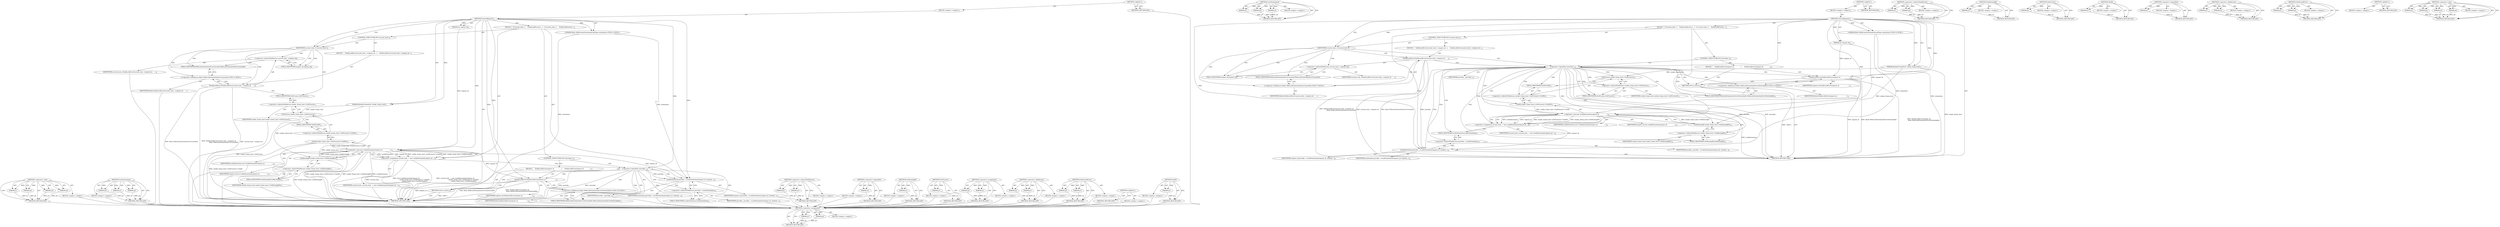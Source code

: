 digraph "&lt;operator&gt;.new" {
vulnerable_100 [label=<(METHOD,&lt;operator&gt;.new)>];
vulnerable_101 [label=<(PARAM,p1)>];
vulnerable_102 [label=<(PARAM,p2)>];
vulnerable_103 [label=<(PARAM,p3)>];
vulnerable_104 [label=<(PARAM,p4)>];
vulnerable_105 [label=<(BLOCK,&lt;empty&gt;,&lt;empty&gt;)>];
vulnerable_106 [label=<(METHOD_RETURN,ANY)>];
vulnerable_123 [label=<(METHOD,LockOrientation)>];
vulnerable_124 [label=<(PARAM,p1)>];
vulnerable_125 [label=<(PARAM,p2)>];
vulnerable_126 [label=<(PARAM,p3)>];
vulnerable_127 [label=<(BLOCK,&lt;empty&gt;,&lt;empty&gt;)>];
vulnerable_128 [label=<(METHOD_RETURN,ANY)>];
vulnerable_6 [label=<(METHOD,&lt;global&gt;)<SUB>1</SUB>>];
vulnerable_7 [label=<(BLOCK,&lt;empty&gt;,&lt;empty&gt;)<SUB>1</SUB>>];
vulnerable_8 [label=<(METHOD,OnLockRequest)<SUB>1</SUB>>];
vulnerable_9 [label=<(PARAM,RenderFrameHost* render_frame_host)<SUB>2</SUB>>];
vulnerable_10 [label="<(PARAM,blink::WebScreenOrientationLockType orientation)<SUB>3</SUB>>"];
vulnerable_11 [label=<(PARAM,int request_id)<SUB>4</SUB>>];
vulnerable_12 [label=<(BLOCK,{
  if (current_lock_) {
    NotifyLockError(cu...,{
  if (current_lock_) {
    NotifyLockError(cu...)<SUB>4</SUB>>];
vulnerable_13 [label=<(CONTROL_STRUCTURE,IF,if (current_lock_))<SUB>5</SUB>>];
vulnerable_14 [label=<(IDENTIFIER,current_lock_,if (current_lock_))<SUB>5</SUB>>];
vulnerable_15 [label=<(BLOCK,{
    NotifyLockError(current_lock_-&gt;request_id...,{
    NotifyLockError(current_lock_-&gt;request_id...)<SUB>5</SUB>>];
vulnerable_16 [label=<(NotifyLockError,NotifyLockError(current_lock_-&gt;request_id,
    ...)<SUB>6</SUB>>];
vulnerable_17 [label=<(&lt;operator&gt;.indirectFieldAccess,current_lock_-&gt;request_id)<SUB>6</SUB>>];
vulnerable_18 [label=<(IDENTIFIER,current_lock_,NotifyLockError(current_lock_-&gt;request_id,
    ...)<SUB>6</SUB>>];
vulnerable_19 [label=<(FIELD_IDENTIFIER,request_id,request_id)<SUB>6</SUB>>];
vulnerable_20 [label="<(&lt;operator&gt;.fieldAccess,blink::WebLockOrientationErrorCanceled)<SUB>7</SUB>>"];
vulnerable_21 [label=<(IDENTIFIER,blink,NotifyLockError(current_lock_-&gt;request_id,
    ...)<SUB>7</SUB>>];
vulnerable_22 [label=<(FIELD_IDENTIFIER,WebLockOrientationErrorCanceled,WebLockOrientationErrorCanceled)<SUB>7</SUB>>];
vulnerable_23 [label=<(&lt;operator&gt;.assignment,current_lock_ = new LockInformation(request_id,...)<SUB>10</SUB>>];
vulnerable_24 [label=<(IDENTIFIER,current_lock_,current_lock_ = new LockInformation(request_id,...)<SUB>10</SUB>>];
vulnerable_25 [label=<(&lt;operator&gt;.new,new LockInformation(request_id,
               ...)<SUB>10</SUB>>];
vulnerable_26 [label=<(IDENTIFIER,LockInformation,new LockInformation(request_id,
               ...)<SUB>10</SUB>>];
vulnerable_27 [label=<(IDENTIFIER,request_id,new LockInformation(request_id,
               ...)<SUB>10</SUB>>];
vulnerable_28 [label=<(GetID,render_frame_host-&gt;GetProcess()-&gt;GetID())<SUB>11</SUB>>];
vulnerable_29 [label=<(&lt;operator&gt;.indirectFieldAccess,render_frame_host-&gt;GetProcess()-&gt;GetID)<SUB>11</SUB>>];
vulnerable_30 [label=<(GetProcess,render_frame_host-&gt;GetProcess())<SUB>11</SUB>>];
vulnerable_31 [label=<(&lt;operator&gt;.indirectFieldAccess,render_frame_host-&gt;GetProcess)<SUB>11</SUB>>];
vulnerable_32 [label=<(IDENTIFIER,render_frame_host,render_frame_host-&gt;GetProcess())<SUB>11</SUB>>];
vulnerable_33 [label=<(FIELD_IDENTIFIER,GetProcess,GetProcess)<SUB>11</SUB>>];
vulnerable_34 [label=<(FIELD_IDENTIFIER,GetID,GetID)<SUB>11</SUB>>];
vulnerable_35 [label=<(GetRoutingID,render_frame_host-&gt;GetRoutingID())<SUB>12</SUB>>];
vulnerable_36 [label=<(&lt;operator&gt;.indirectFieldAccess,render_frame_host-&gt;GetRoutingID)<SUB>12</SUB>>];
vulnerable_37 [label=<(IDENTIFIER,render_frame_host,render_frame_host-&gt;GetRoutingID())<SUB>12</SUB>>];
vulnerable_38 [label=<(FIELD_IDENTIFIER,GetRoutingID,GetRoutingID)<SUB>12</SUB>>];
vulnerable_39 [label=<(CONTROL_STRUCTURE,IF,if (!provider_))<SUB>13</SUB>>];
vulnerable_40 [label=<(&lt;operator&gt;.logicalNot,!provider_)<SUB>13</SUB>>];
vulnerable_41 [label=<(IDENTIFIER,provider_,!provider_)<SUB>13</SUB>>];
vulnerable_42 [label=<(BLOCK,{
     NotifyLockError(request_id,
            ...,{
     NotifyLockError(request_id,
            ...)<SUB>13</SUB>>];
vulnerable_43 [label=<(NotifyLockError,NotifyLockError(request_id,
                   ...)<SUB>14</SUB>>];
vulnerable_44 [label=<(IDENTIFIER,request_id,NotifyLockError(request_id,
                   ...)<SUB>14</SUB>>];
vulnerable_45 [label="<(&lt;operator&gt;.fieldAccess,blink::WebLockOrientationErrorNotAvailable)<SUB>15</SUB>>"];
vulnerable_46 [label=<(IDENTIFIER,blink,NotifyLockError(request_id,
                   ...)<SUB>15</SUB>>];
vulnerable_47 [label=<(FIELD_IDENTIFIER,WebLockOrientationErrorNotAvailable,WebLockOrientationErrorNotAvailable)<SUB>15</SUB>>];
vulnerable_48 [label=<(RETURN,return;,return;)<SUB>16</SUB>>];
vulnerable_49 [label=<(LockOrientation,provider_-&gt;LockOrientation(request_id, orientat...)<SUB>19</SUB>>];
vulnerable_50 [label=<(&lt;operator&gt;.indirectFieldAccess,provider_-&gt;LockOrientation)<SUB>19</SUB>>];
vulnerable_51 [label=<(IDENTIFIER,provider_,provider_-&gt;LockOrientation(request_id, orientat...)<SUB>19</SUB>>];
vulnerable_52 [label=<(FIELD_IDENTIFIER,LockOrientation,LockOrientation)<SUB>19</SUB>>];
vulnerable_53 [label=<(IDENTIFIER,request_id,provider_-&gt;LockOrientation(request_id, orientat...)<SUB>19</SUB>>];
vulnerable_54 [label=<(IDENTIFIER,orientation,provider_-&gt;LockOrientation(request_id, orientat...)<SUB>19</SUB>>];
vulnerable_55 [label=<(METHOD_RETURN,void)<SUB>1</SUB>>];
vulnerable_57 [label=<(METHOD_RETURN,ANY)<SUB>1</SUB>>];
vulnerable_85 [label=<(METHOD,&lt;operator&gt;.indirectFieldAccess)>];
vulnerable_86 [label=<(PARAM,p1)>];
vulnerable_87 [label=<(PARAM,p2)>];
vulnerable_88 [label=<(BLOCK,&lt;empty&gt;,&lt;empty&gt;)>];
vulnerable_89 [label=<(METHOD_RETURN,ANY)>];
vulnerable_119 [label=<(METHOD,&lt;operator&gt;.logicalNot)>];
vulnerable_120 [label=<(PARAM,p1)>];
vulnerable_121 [label=<(BLOCK,&lt;empty&gt;,&lt;empty&gt;)>];
vulnerable_122 [label=<(METHOD_RETURN,ANY)>];
vulnerable_115 [label=<(METHOD,GetRoutingID)>];
vulnerable_116 [label=<(PARAM,p1)>];
vulnerable_117 [label=<(BLOCK,&lt;empty&gt;,&lt;empty&gt;)>];
vulnerable_118 [label=<(METHOD_RETURN,ANY)>];
vulnerable_111 [label=<(METHOD,GetProcess)>];
vulnerable_112 [label=<(PARAM,p1)>];
vulnerable_113 [label=<(BLOCK,&lt;empty&gt;,&lt;empty&gt;)>];
vulnerable_114 [label=<(METHOD_RETURN,ANY)>];
vulnerable_95 [label=<(METHOD,&lt;operator&gt;.assignment)>];
vulnerable_96 [label=<(PARAM,p1)>];
vulnerable_97 [label=<(PARAM,p2)>];
vulnerable_98 [label=<(BLOCK,&lt;empty&gt;,&lt;empty&gt;)>];
vulnerable_99 [label=<(METHOD_RETURN,ANY)>];
vulnerable_90 [label=<(METHOD,&lt;operator&gt;.fieldAccess)>];
vulnerable_91 [label=<(PARAM,p1)>];
vulnerable_92 [label=<(PARAM,p2)>];
vulnerable_93 [label=<(BLOCK,&lt;empty&gt;,&lt;empty&gt;)>];
vulnerable_94 [label=<(METHOD_RETURN,ANY)>];
vulnerable_80 [label=<(METHOD,NotifyLockError)>];
vulnerable_81 [label=<(PARAM,p1)>];
vulnerable_82 [label=<(PARAM,p2)>];
vulnerable_83 [label=<(BLOCK,&lt;empty&gt;,&lt;empty&gt;)>];
vulnerable_84 [label=<(METHOD_RETURN,ANY)>];
vulnerable_74 [label=<(METHOD,&lt;global&gt;)<SUB>1</SUB>>];
vulnerable_75 [label=<(BLOCK,&lt;empty&gt;,&lt;empty&gt;)>];
vulnerable_76 [label=<(METHOD_RETURN,ANY)>];
vulnerable_107 [label=<(METHOD,GetID)>];
vulnerable_108 [label=<(PARAM,p1)>];
vulnerable_109 [label=<(BLOCK,&lt;empty&gt;,&lt;empty&gt;)>];
vulnerable_110 [label=<(METHOD_RETURN,ANY)>];
fixed_99 [label=<(METHOD,&lt;operator&gt;.assignment)>];
fixed_100 [label=<(PARAM,p1)>];
fixed_101 [label=<(PARAM,p2)>];
fixed_102 [label=<(BLOCK,&lt;empty&gt;,&lt;empty&gt;)>];
fixed_103 [label=<(METHOD_RETURN,ANY)>];
fixed_123 [label=<(METHOD,LockOrientation)>];
fixed_124 [label=<(PARAM,p1)>];
fixed_125 [label=<(PARAM,p2)>];
fixed_126 [label=<(PARAM,p3)>];
fixed_127 [label=<(BLOCK,&lt;empty&gt;,&lt;empty&gt;)>];
fixed_128 [label=<(METHOD_RETURN,ANY)>];
fixed_6 [label=<(METHOD,&lt;global&gt;)<SUB>1</SUB>>];
fixed_7 [label=<(BLOCK,&lt;empty&gt;,&lt;empty&gt;)<SUB>1</SUB>>];
fixed_8 [label=<(METHOD,OnLockRequest)<SUB>1</SUB>>];
fixed_9 [label=<(PARAM,RenderFrameHost* render_frame_host)<SUB>2</SUB>>];
fixed_10 [label="<(PARAM,blink::WebScreenOrientationLockType orientation)<SUB>3</SUB>>"];
fixed_11 [label=<(PARAM,int request_id)<SUB>4</SUB>>];
fixed_12 [label=<(BLOCK,{
  if (current_lock_) {
    NotifyLockError(cu...,{
  if (current_lock_) {
    NotifyLockError(cu...)<SUB>4</SUB>>];
fixed_13 [label=<(CONTROL_STRUCTURE,IF,if (current_lock_))<SUB>5</SUB>>];
fixed_14 [label=<(IDENTIFIER,current_lock_,if (current_lock_))<SUB>5</SUB>>];
fixed_15 [label=<(BLOCK,{
    NotifyLockError(current_lock_-&gt;request_id...,{
    NotifyLockError(current_lock_-&gt;request_id...)<SUB>5</SUB>>];
fixed_16 [label=<(NotifyLockError,NotifyLockError(current_lock_-&gt;request_id,
    ...)<SUB>6</SUB>>];
fixed_17 [label=<(&lt;operator&gt;.indirectFieldAccess,current_lock_-&gt;request_id)<SUB>6</SUB>>];
fixed_18 [label=<(IDENTIFIER,current_lock_,NotifyLockError(current_lock_-&gt;request_id,
    ...)<SUB>6</SUB>>];
fixed_19 [label=<(FIELD_IDENTIFIER,request_id,request_id)<SUB>6</SUB>>];
fixed_20 [label="<(&lt;operator&gt;.fieldAccess,blink::WebLockOrientationErrorCanceled)<SUB>7</SUB>>"];
fixed_21 [label=<(IDENTIFIER,blink,NotifyLockError(current_lock_-&gt;request_id,
    ...)<SUB>7</SUB>>];
fixed_22 [label=<(FIELD_IDENTIFIER,WebLockOrientationErrorCanceled,WebLockOrientationErrorCanceled)<SUB>7</SUB>>];
fixed_23 [label=<(CONTROL_STRUCTURE,IF,if (!provider_))<SUB>10</SUB>>];
fixed_24 [label=<(&lt;operator&gt;.logicalNot,!provider_)<SUB>10</SUB>>];
fixed_25 [label=<(IDENTIFIER,provider_,!provider_)<SUB>10</SUB>>];
fixed_26 [label=<(BLOCK,{
     NotifyLockError(request_id,
            ...,{
     NotifyLockError(request_id,
            ...)<SUB>10</SUB>>];
fixed_27 [label=<(NotifyLockError,NotifyLockError(request_id,
                   ...)<SUB>11</SUB>>];
fixed_28 [label=<(IDENTIFIER,request_id,NotifyLockError(request_id,
                   ...)<SUB>11</SUB>>];
fixed_29 [label="<(&lt;operator&gt;.fieldAccess,blink::WebLockOrientationErrorNotAvailable)<SUB>12</SUB>>"];
fixed_30 [label=<(IDENTIFIER,blink,NotifyLockError(request_id,
                   ...)<SUB>12</SUB>>];
fixed_31 [label=<(FIELD_IDENTIFIER,WebLockOrientationErrorNotAvailable,WebLockOrientationErrorNotAvailable)<SUB>12</SUB>>];
fixed_32 [label=<(RETURN,return;,return;)<SUB>13</SUB>>];
fixed_33 [label=<(&lt;operator&gt;.assignment,current_lock_ = new LockInformation(request_id,...)<SUB>16</SUB>>];
fixed_34 [label=<(IDENTIFIER,current_lock_,current_lock_ = new LockInformation(request_id,...)<SUB>16</SUB>>];
fixed_35 [label=<(&lt;operator&gt;.new,new LockInformation(request_id,
               ...)<SUB>16</SUB>>];
fixed_36 [label=<(IDENTIFIER,LockInformation,new LockInformation(request_id,
               ...)<SUB>16</SUB>>];
fixed_37 [label=<(IDENTIFIER,request_id,new LockInformation(request_id,
               ...)<SUB>16</SUB>>];
fixed_38 [label=<(GetID,render_frame_host-&gt;GetProcess()-&gt;GetID())<SUB>17</SUB>>];
fixed_39 [label=<(&lt;operator&gt;.indirectFieldAccess,render_frame_host-&gt;GetProcess()-&gt;GetID)<SUB>17</SUB>>];
fixed_40 [label=<(GetProcess,render_frame_host-&gt;GetProcess())<SUB>17</SUB>>];
fixed_41 [label=<(&lt;operator&gt;.indirectFieldAccess,render_frame_host-&gt;GetProcess)<SUB>17</SUB>>];
fixed_42 [label=<(IDENTIFIER,render_frame_host,render_frame_host-&gt;GetProcess())<SUB>17</SUB>>];
fixed_43 [label=<(FIELD_IDENTIFIER,GetProcess,GetProcess)<SUB>17</SUB>>];
fixed_44 [label=<(FIELD_IDENTIFIER,GetID,GetID)<SUB>17</SUB>>];
fixed_45 [label=<(GetRoutingID,render_frame_host-&gt;GetRoutingID())<SUB>18</SUB>>];
fixed_46 [label=<(&lt;operator&gt;.indirectFieldAccess,render_frame_host-&gt;GetRoutingID)<SUB>18</SUB>>];
fixed_47 [label=<(IDENTIFIER,render_frame_host,render_frame_host-&gt;GetRoutingID())<SUB>18</SUB>>];
fixed_48 [label=<(FIELD_IDENTIFIER,GetRoutingID,GetRoutingID)<SUB>18</SUB>>];
fixed_49 [label=<(LockOrientation,provider_-&gt;LockOrientation(request_id, orientat...)<SUB>20</SUB>>];
fixed_50 [label=<(&lt;operator&gt;.indirectFieldAccess,provider_-&gt;LockOrientation)<SUB>20</SUB>>];
fixed_51 [label=<(IDENTIFIER,provider_,provider_-&gt;LockOrientation(request_id, orientat...)<SUB>20</SUB>>];
fixed_52 [label=<(FIELD_IDENTIFIER,LockOrientation,LockOrientation)<SUB>20</SUB>>];
fixed_53 [label=<(IDENTIFIER,request_id,provider_-&gt;LockOrientation(request_id, orientat...)<SUB>20</SUB>>];
fixed_54 [label=<(IDENTIFIER,orientation,provider_-&gt;LockOrientation(request_id, orientat...)<SUB>20</SUB>>];
fixed_55 [label=<(METHOD_RETURN,void)<SUB>1</SUB>>];
fixed_57 [label=<(METHOD_RETURN,ANY)<SUB>1</SUB>>];
fixed_85 [label=<(METHOD,&lt;operator&gt;.indirectFieldAccess)>];
fixed_86 [label=<(PARAM,p1)>];
fixed_87 [label=<(PARAM,p2)>];
fixed_88 [label=<(BLOCK,&lt;empty&gt;,&lt;empty&gt;)>];
fixed_89 [label=<(METHOD_RETURN,ANY)>];
fixed_119 [label=<(METHOD,GetRoutingID)>];
fixed_120 [label=<(PARAM,p1)>];
fixed_121 [label=<(BLOCK,&lt;empty&gt;,&lt;empty&gt;)>];
fixed_122 [label=<(METHOD_RETURN,ANY)>];
fixed_115 [label=<(METHOD,GetProcess)>];
fixed_116 [label=<(PARAM,p1)>];
fixed_117 [label=<(BLOCK,&lt;empty&gt;,&lt;empty&gt;)>];
fixed_118 [label=<(METHOD_RETURN,ANY)>];
fixed_111 [label=<(METHOD,GetID)>];
fixed_112 [label=<(PARAM,p1)>];
fixed_113 [label=<(BLOCK,&lt;empty&gt;,&lt;empty&gt;)>];
fixed_114 [label=<(METHOD_RETURN,ANY)>];
fixed_95 [label=<(METHOD,&lt;operator&gt;.logicalNot)>];
fixed_96 [label=<(PARAM,p1)>];
fixed_97 [label=<(BLOCK,&lt;empty&gt;,&lt;empty&gt;)>];
fixed_98 [label=<(METHOD_RETURN,ANY)>];
fixed_90 [label=<(METHOD,&lt;operator&gt;.fieldAccess)>];
fixed_91 [label=<(PARAM,p1)>];
fixed_92 [label=<(PARAM,p2)>];
fixed_93 [label=<(BLOCK,&lt;empty&gt;,&lt;empty&gt;)>];
fixed_94 [label=<(METHOD_RETURN,ANY)>];
fixed_80 [label=<(METHOD,NotifyLockError)>];
fixed_81 [label=<(PARAM,p1)>];
fixed_82 [label=<(PARAM,p2)>];
fixed_83 [label=<(BLOCK,&lt;empty&gt;,&lt;empty&gt;)>];
fixed_84 [label=<(METHOD_RETURN,ANY)>];
fixed_74 [label=<(METHOD,&lt;global&gt;)<SUB>1</SUB>>];
fixed_75 [label=<(BLOCK,&lt;empty&gt;,&lt;empty&gt;)>];
fixed_76 [label=<(METHOD_RETURN,ANY)>];
fixed_104 [label=<(METHOD,&lt;operator&gt;.new)>];
fixed_105 [label=<(PARAM,p1)>];
fixed_106 [label=<(PARAM,p2)>];
fixed_107 [label=<(PARAM,p3)>];
fixed_108 [label=<(PARAM,p4)>];
fixed_109 [label=<(BLOCK,&lt;empty&gt;,&lt;empty&gt;)>];
fixed_110 [label=<(METHOD_RETURN,ANY)>];
vulnerable_100 -> vulnerable_101  [key=0, label="AST: "];
vulnerable_100 -> vulnerable_101  [key=1, label="DDG: "];
vulnerable_100 -> vulnerable_105  [key=0, label="AST: "];
vulnerable_100 -> vulnerable_102  [key=0, label="AST: "];
vulnerable_100 -> vulnerable_102  [key=1, label="DDG: "];
vulnerable_100 -> vulnerable_106  [key=0, label="AST: "];
vulnerable_100 -> vulnerable_106  [key=1, label="CFG: "];
vulnerable_100 -> vulnerable_103  [key=0, label="AST: "];
vulnerable_100 -> vulnerable_103  [key=1, label="DDG: "];
vulnerable_100 -> vulnerable_104  [key=0, label="AST: "];
vulnerable_100 -> vulnerable_104  [key=1, label="DDG: "];
vulnerable_101 -> vulnerable_106  [key=0, label="DDG: p1"];
vulnerable_102 -> vulnerable_106  [key=0, label="DDG: p2"];
vulnerable_103 -> vulnerable_106  [key=0, label="DDG: p3"];
vulnerable_104 -> vulnerable_106  [key=0, label="DDG: p4"];
vulnerable_105 -> fixed_99  [key=0];
vulnerable_106 -> fixed_99  [key=0];
vulnerable_123 -> vulnerable_124  [key=0, label="AST: "];
vulnerable_123 -> vulnerable_124  [key=1, label="DDG: "];
vulnerable_123 -> vulnerable_127  [key=0, label="AST: "];
vulnerable_123 -> vulnerable_125  [key=0, label="AST: "];
vulnerable_123 -> vulnerable_125  [key=1, label="DDG: "];
vulnerable_123 -> vulnerable_128  [key=0, label="AST: "];
vulnerable_123 -> vulnerable_128  [key=1, label="CFG: "];
vulnerable_123 -> vulnerable_126  [key=0, label="AST: "];
vulnerable_123 -> vulnerable_126  [key=1, label="DDG: "];
vulnerable_124 -> vulnerable_128  [key=0, label="DDG: p1"];
vulnerable_125 -> vulnerable_128  [key=0, label="DDG: p2"];
vulnerable_126 -> vulnerable_128  [key=0, label="DDG: p3"];
vulnerable_127 -> fixed_99  [key=0];
vulnerable_128 -> fixed_99  [key=0];
vulnerable_6 -> vulnerable_7  [key=0, label="AST: "];
vulnerable_6 -> vulnerable_57  [key=0, label="AST: "];
vulnerable_6 -> vulnerable_57  [key=1, label="CFG: "];
vulnerable_7 -> vulnerable_8  [key=0, label="AST: "];
vulnerable_8 -> vulnerable_9  [key=0, label="AST: "];
vulnerable_8 -> vulnerable_9  [key=1, label="DDG: "];
vulnerable_8 -> vulnerable_10  [key=0, label="AST: "];
vulnerable_8 -> vulnerable_10  [key=1, label="DDG: "];
vulnerable_8 -> vulnerable_11  [key=0, label="AST: "];
vulnerable_8 -> vulnerable_11  [key=1, label="DDG: "];
vulnerable_8 -> vulnerable_12  [key=0, label="AST: "];
vulnerable_8 -> vulnerable_55  [key=0, label="AST: "];
vulnerable_8 -> vulnerable_14  [key=0, label="CFG: "];
vulnerable_8 -> vulnerable_14  [key=1, label="DDG: "];
vulnerable_8 -> vulnerable_49  [key=0, label="DDG: "];
vulnerable_8 -> vulnerable_25  [key=0, label="DDG: "];
vulnerable_8 -> vulnerable_40  [key=0, label="DDG: "];
vulnerable_8 -> vulnerable_48  [key=0, label="DDG: "];
vulnerable_8 -> vulnerable_43  [key=0, label="DDG: "];
vulnerable_9 -> vulnerable_55  [key=0, label="DDG: render_frame_host"];
vulnerable_9 -> vulnerable_35  [key=0, label="DDG: render_frame_host"];
vulnerable_9 -> vulnerable_30  [key=0, label="DDG: render_frame_host"];
vulnerable_10 -> vulnerable_55  [key=0, label="DDG: orientation"];
vulnerable_10 -> vulnerable_49  [key=0, label="DDG: orientation"];
vulnerable_11 -> vulnerable_25  [key=0, label="DDG: request_id"];
vulnerable_12 -> vulnerable_13  [key=0, label="AST: "];
vulnerable_12 -> vulnerable_23  [key=0, label="AST: "];
vulnerable_12 -> vulnerable_39  [key=0, label="AST: "];
vulnerable_12 -> vulnerable_49  [key=0, label="AST: "];
vulnerable_13 -> vulnerable_14  [key=0, label="AST: "];
vulnerable_13 -> vulnerable_15  [key=0, label="AST: "];
vulnerable_14 -> vulnerable_19  [key=0, label="CFG: "];
vulnerable_14 -> vulnerable_19  [key=1, label="CDG: "];
vulnerable_14 -> vulnerable_33  [key=0, label="CFG: "];
vulnerable_14 -> vulnerable_16  [key=0, label="CDG: "];
vulnerable_14 -> vulnerable_17  [key=0, label="CDG: "];
vulnerable_14 -> vulnerable_20  [key=0, label="CDG: "];
vulnerable_14 -> vulnerable_22  [key=0, label="CDG: "];
vulnerable_15 -> vulnerable_16  [key=0, label="AST: "];
vulnerable_16 -> vulnerable_17  [key=0, label="AST: "];
vulnerable_16 -> vulnerable_20  [key=0, label="AST: "];
vulnerable_16 -> vulnerable_33  [key=0, label="CFG: "];
vulnerable_16 -> vulnerable_55  [key=0, label="DDG: current_lock_-&gt;request_id"];
vulnerable_16 -> vulnerable_55  [key=1, label="DDG: blink::WebLockOrientationErrorCanceled"];
vulnerable_16 -> vulnerable_55  [key=2, label="DDG: NotifyLockError(current_lock_-&gt;request_id,
                     blink::WebLockOrientationErrorCanceled)"];
vulnerable_17 -> vulnerable_18  [key=0, label="AST: "];
vulnerable_17 -> vulnerable_19  [key=0, label="AST: "];
vulnerable_17 -> vulnerable_22  [key=0, label="CFG: "];
vulnerable_18 -> fixed_99  [key=0];
vulnerable_19 -> vulnerable_17  [key=0, label="CFG: "];
vulnerable_20 -> vulnerable_21  [key=0, label="AST: "];
vulnerable_20 -> vulnerable_22  [key=0, label="AST: "];
vulnerable_20 -> vulnerable_16  [key=0, label="CFG: "];
vulnerable_21 -> fixed_99  [key=0];
vulnerable_22 -> vulnerable_20  [key=0, label="CFG: "];
vulnerable_23 -> vulnerable_24  [key=0, label="AST: "];
vulnerable_23 -> vulnerable_25  [key=0, label="AST: "];
vulnerable_23 -> vulnerable_40  [key=0, label="CFG: "];
vulnerable_23 -> vulnerable_55  [key=0, label="DDG: current_lock_"];
vulnerable_23 -> vulnerable_55  [key=1, label="DDG: new LockInformation(request_id,
                                      render_frame_host-&gt;GetProcess()-&gt;GetID(),
                                      render_frame_host-&gt;GetRoutingID())"];
vulnerable_23 -> vulnerable_55  [key=2, label="DDG: current_lock_ = new LockInformation(request_id,
                                      render_frame_host-&gt;GetProcess()-&gt;GetID(),
                                      render_frame_host-&gt;GetRoutingID())"];
vulnerable_24 -> fixed_99  [key=0];
vulnerable_25 -> vulnerable_26  [key=0, label="AST: "];
vulnerable_25 -> vulnerable_27  [key=0, label="AST: "];
vulnerable_25 -> vulnerable_28  [key=0, label="AST: "];
vulnerable_25 -> vulnerable_35  [key=0, label="AST: "];
vulnerable_25 -> vulnerable_23  [key=0, label="CFG: "];
vulnerable_25 -> vulnerable_23  [key=1, label="DDG: LockInformation"];
vulnerable_25 -> vulnerable_23  [key=2, label="DDG: request_id"];
vulnerable_25 -> vulnerable_23  [key=3, label="DDG: render_frame_host-&gt;GetProcess()-&gt;GetID()"];
vulnerable_25 -> vulnerable_23  [key=4, label="DDG: render_frame_host-&gt;GetRoutingID()"];
vulnerable_25 -> vulnerable_55  [key=0, label="DDG: render_frame_host-&gt;GetProcess()-&gt;GetID()"];
vulnerable_25 -> vulnerable_55  [key=1, label="DDG: render_frame_host-&gt;GetRoutingID()"];
vulnerable_25 -> vulnerable_55  [key=2, label="DDG: LockInformation"];
vulnerable_25 -> vulnerable_49  [key=0, label="DDG: request_id"];
vulnerable_25 -> vulnerable_43  [key=0, label="DDG: request_id"];
vulnerable_26 -> fixed_99  [key=0];
vulnerable_27 -> fixed_99  [key=0];
vulnerable_28 -> vulnerable_29  [key=0, label="AST: "];
vulnerable_28 -> vulnerable_38  [key=0, label="CFG: "];
vulnerable_28 -> vulnerable_55  [key=0, label="DDG: render_frame_host-&gt;GetProcess()-&gt;GetID"];
vulnerable_28 -> vulnerable_25  [key=0, label="DDG: render_frame_host-&gt;GetProcess()-&gt;GetID"];
vulnerable_29 -> vulnerable_30  [key=0, label="AST: "];
vulnerable_29 -> vulnerable_34  [key=0, label="AST: "];
vulnerable_29 -> vulnerable_28  [key=0, label="CFG: "];
vulnerable_30 -> vulnerable_31  [key=0, label="AST: "];
vulnerable_30 -> vulnerable_34  [key=0, label="CFG: "];
vulnerable_30 -> vulnerable_55  [key=0, label="DDG: render_frame_host-&gt;GetProcess"];
vulnerable_31 -> vulnerable_32  [key=0, label="AST: "];
vulnerable_31 -> vulnerable_33  [key=0, label="AST: "];
vulnerable_31 -> vulnerable_30  [key=0, label="CFG: "];
vulnerable_32 -> fixed_99  [key=0];
vulnerable_33 -> vulnerable_31  [key=0, label="CFG: "];
vulnerable_34 -> vulnerable_29  [key=0, label="CFG: "];
vulnerable_35 -> vulnerable_36  [key=0, label="AST: "];
vulnerable_35 -> vulnerable_25  [key=0, label="CFG: "];
vulnerable_35 -> vulnerable_25  [key=1, label="DDG: render_frame_host-&gt;GetRoutingID"];
vulnerable_35 -> vulnerable_55  [key=0, label="DDG: render_frame_host-&gt;GetRoutingID"];
vulnerable_36 -> vulnerable_37  [key=0, label="AST: "];
vulnerable_36 -> vulnerable_38  [key=0, label="AST: "];
vulnerable_36 -> vulnerable_35  [key=0, label="CFG: "];
vulnerable_37 -> fixed_99  [key=0];
vulnerable_38 -> vulnerable_36  [key=0, label="CFG: "];
vulnerable_39 -> vulnerable_40  [key=0, label="AST: "];
vulnerable_39 -> vulnerable_42  [key=0, label="AST: "];
vulnerable_40 -> vulnerable_41  [key=0, label="AST: "];
vulnerable_40 -> vulnerable_47  [key=0, label="CFG: "];
vulnerable_40 -> vulnerable_47  [key=1, label="CDG: "];
vulnerable_40 -> vulnerable_52  [key=0, label="CFG: "];
vulnerable_40 -> vulnerable_52  [key=1, label="CDG: "];
vulnerable_40 -> vulnerable_55  [key=0, label="DDG: provider_"];
vulnerable_40 -> vulnerable_55  [key=1, label="DDG: !provider_"];
vulnerable_40 -> vulnerable_49  [key=0, label="DDG: provider_"];
vulnerable_40 -> vulnerable_49  [key=1, label="CDG: "];
vulnerable_40 -> vulnerable_48  [key=0, label="CDG: "];
vulnerable_40 -> vulnerable_50  [key=0, label="CDG: "];
vulnerable_40 -> vulnerable_45  [key=0, label="CDG: "];
vulnerable_40 -> vulnerable_43  [key=0, label="CDG: "];
vulnerable_41 -> fixed_99  [key=0];
vulnerable_42 -> vulnerable_43  [key=0, label="AST: "];
vulnerable_42 -> vulnerable_48  [key=0, label="AST: "];
vulnerable_43 -> vulnerable_44  [key=0, label="AST: "];
vulnerable_43 -> vulnerable_45  [key=0, label="AST: "];
vulnerable_43 -> vulnerable_48  [key=0, label="CFG: "];
vulnerable_43 -> vulnerable_55  [key=0, label="DDG: request_id"];
vulnerable_43 -> vulnerable_55  [key=1, label="DDG: blink::WebLockOrientationErrorNotAvailable"];
vulnerable_43 -> vulnerable_55  [key=2, label="DDG: NotifyLockError(request_id,
                     blink::WebLockOrientationErrorNotAvailable)"];
vulnerable_44 -> fixed_99  [key=0];
vulnerable_45 -> vulnerable_46  [key=0, label="AST: "];
vulnerable_45 -> vulnerable_47  [key=0, label="AST: "];
vulnerable_45 -> vulnerable_43  [key=0, label="CFG: "];
vulnerable_46 -> fixed_99  [key=0];
vulnerable_47 -> vulnerable_45  [key=0, label="CFG: "];
vulnerable_48 -> vulnerable_55  [key=0, label="CFG: "];
vulnerable_48 -> vulnerable_55  [key=1, label="DDG: &lt;RET&gt;"];
vulnerable_49 -> vulnerable_50  [key=0, label="AST: "];
vulnerable_49 -> vulnerable_53  [key=0, label="AST: "];
vulnerable_49 -> vulnerable_54  [key=0, label="AST: "];
vulnerable_49 -> vulnerable_55  [key=0, label="CFG: "];
vulnerable_50 -> vulnerable_51  [key=0, label="AST: "];
vulnerable_50 -> vulnerable_52  [key=0, label="AST: "];
vulnerable_50 -> vulnerable_49  [key=0, label="CFG: "];
vulnerable_51 -> fixed_99  [key=0];
vulnerable_52 -> vulnerable_50  [key=0, label="CFG: "];
vulnerable_53 -> fixed_99  [key=0];
vulnerable_54 -> fixed_99  [key=0];
vulnerable_55 -> fixed_99  [key=0];
vulnerable_57 -> fixed_99  [key=0];
vulnerable_85 -> vulnerable_86  [key=0, label="AST: "];
vulnerable_85 -> vulnerable_86  [key=1, label="DDG: "];
vulnerable_85 -> vulnerable_88  [key=0, label="AST: "];
vulnerable_85 -> vulnerable_87  [key=0, label="AST: "];
vulnerable_85 -> vulnerable_87  [key=1, label="DDG: "];
vulnerable_85 -> vulnerable_89  [key=0, label="AST: "];
vulnerable_85 -> vulnerable_89  [key=1, label="CFG: "];
vulnerable_86 -> vulnerable_89  [key=0, label="DDG: p1"];
vulnerable_87 -> vulnerable_89  [key=0, label="DDG: p2"];
vulnerable_88 -> fixed_99  [key=0];
vulnerable_89 -> fixed_99  [key=0];
vulnerable_119 -> vulnerable_120  [key=0, label="AST: "];
vulnerable_119 -> vulnerable_120  [key=1, label="DDG: "];
vulnerable_119 -> vulnerable_121  [key=0, label="AST: "];
vulnerable_119 -> vulnerable_122  [key=0, label="AST: "];
vulnerable_119 -> vulnerable_122  [key=1, label="CFG: "];
vulnerable_120 -> vulnerable_122  [key=0, label="DDG: p1"];
vulnerable_121 -> fixed_99  [key=0];
vulnerable_122 -> fixed_99  [key=0];
vulnerable_115 -> vulnerable_116  [key=0, label="AST: "];
vulnerable_115 -> vulnerable_116  [key=1, label="DDG: "];
vulnerable_115 -> vulnerable_117  [key=0, label="AST: "];
vulnerable_115 -> vulnerable_118  [key=0, label="AST: "];
vulnerable_115 -> vulnerable_118  [key=1, label="CFG: "];
vulnerable_116 -> vulnerable_118  [key=0, label="DDG: p1"];
vulnerable_117 -> fixed_99  [key=0];
vulnerable_118 -> fixed_99  [key=0];
vulnerable_111 -> vulnerable_112  [key=0, label="AST: "];
vulnerable_111 -> vulnerable_112  [key=1, label="DDG: "];
vulnerable_111 -> vulnerable_113  [key=0, label="AST: "];
vulnerable_111 -> vulnerable_114  [key=0, label="AST: "];
vulnerable_111 -> vulnerable_114  [key=1, label="CFG: "];
vulnerable_112 -> vulnerable_114  [key=0, label="DDG: p1"];
vulnerable_113 -> fixed_99  [key=0];
vulnerable_114 -> fixed_99  [key=0];
vulnerable_95 -> vulnerable_96  [key=0, label="AST: "];
vulnerable_95 -> vulnerable_96  [key=1, label="DDG: "];
vulnerable_95 -> vulnerable_98  [key=0, label="AST: "];
vulnerable_95 -> vulnerable_97  [key=0, label="AST: "];
vulnerable_95 -> vulnerable_97  [key=1, label="DDG: "];
vulnerable_95 -> vulnerable_99  [key=0, label="AST: "];
vulnerable_95 -> vulnerable_99  [key=1, label="CFG: "];
vulnerable_96 -> vulnerable_99  [key=0, label="DDG: p1"];
vulnerable_97 -> vulnerable_99  [key=0, label="DDG: p2"];
vulnerable_98 -> fixed_99  [key=0];
vulnerable_99 -> fixed_99  [key=0];
vulnerable_90 -> vulnerable_91  [key=0, label="AST: "];
vulnerable_90 -> vulnerable_91  [key=1, label="DDG: "];
vulnerable_90 -> vulnerable_93  [key=0, label="AST: "];
vulnerable_90 -> vulnerable_92  [key=0, label="AST: "];
vulnerable_90 -> vulnerable_92  [key=1, label="DDG: "];
vulnerable_90 -> vulnerable_94  [key=0, label="AST: "];
vulnerable_90 -> vulnerable_94  [key=1, label="CFG: "];
vulnerable_91 -> vulnerable_94  [key=0, label="DDG: p1"];
vulnerable_92 -> vulnerable_94  [key=0, label="DDG: p2"];
vulnerable_93 -> fixed_99  [key=0];
vulnerable_94 -> fixed_99  [key=0];
vulnerable_80 -> vulnerable_81  [key=0, label="AST: "];
vulnerable_80 -> vulnerable_81  [key=1, label="DDG: "];
vulnerable_80 -> vulnerable_83  [key=0, label="AST: "];
vulnerable_80 -> vulnerable_82  [key=0, label="AST: "];
vulnerable_80 -> vulnerable_82  [key=1, label="DDG: "];
vulnerable_80 -> vulnerable_84  [key=0, label="AST: "];
vulnerable_80 -> vulnerable_84  [key=1, label="CFG: "];
vulnerable_81 -> vulnerable_84  [key=0, label="DDG: p1"];
vulnerable_82 -> vulnerable_84  [key=0, label="DDG: p2"];
vulnerable_83 -> fixed_99  [key=0];
vulnerable_84 -> fixed_99  [key=0];
vulnerable_74 -> vulnerable_75  [key=0, label="AST: "];
vulnerable_74 -> vulnerable_76  [key=0, label="AST: "];
vulnerable_74 -> vulnerable_76  [key=1, label="CFG: "];
vulnerable_75 -> fixed_99  [key=0];
vulnerable_76 -> fixed_99  [key=0];
vulnerable_107 -> vulnerable_108  [key=0, label="AST: "];
vulnerable_107 -> vulnerable_108  [key=1, label="DDG: "];
vulnerable_107 -> vulnerable_109  [key=0, label="AST: "];
vulnerable_107 -> vulnerable_110  [key=0, label="AST: "];
vulnerable_107 -> vulnerable_110  [key=1, label="CFG: "];
vulnerable_108 -> vulnerable_110  [key=0, label="DDG: p1"];
vulnerable_109 -> fixed_99  [key=0];
vulnerable_110 -> fixed_99  [key=0];
fixed_99 -> fixed_100  [key=0, label="AST: "];
fixed_99 -> fixed_100  [key=1, label="DDG: "];
fixed_99 -> fixed_102  [key=0, label="AST: "];
fixed_99 -> fixed_101  [key=0, label="AST: "];
fixed_99 -> fixed_101  [key=1, label="DDG: "];
fixed_99 -> fixed_103  [key=0, label="AST: "];
fixed_99 -> fixed_103  [key=1, label="CFG: "];
fixed_100 -> fixed_103  [key=0, label="DDG: p1"];
fixed_101 -> fixed_103  [key=0, label="DDG: p2"];
fixed_123 -> fixed_124  [key=0, label="AST: "];
fixed_123 -> fixed_124  [key=1, label="DDG: "];
fixed_123 -> fixed_127  [key=0, label="AST: "];
fixed_123 -> fixed_125  [key=0, label="AST: "];
fixed_123 -> fixed_125  [key=1, label="DDG: "];
fixed_123 -> fixed_128  [key=0, label="AST: "];
fixed_123 -> fixed_128  [key=1, label="CFG: "];
fixed_123 -> fixed_126  [key=0, label="AST: "];
fixed_123 -> fixed_126  [key=1, label="DDG: "];
fixed_124 -> fixed_128  [key=0, label="DDG: p1"];
fixed_125 -> fixed_128  [key=0, label="DDG: p2"];
fixed_126 -> fixed_128  [key=0, label="DDG: p3"];
fixed_6 -> fixed_7  [key=0, label="AST: "];
fixed_6 -> fixed_57  [key=0, label="AST: "];
fixed_6 -> fixed_57  [key=1, label="CFG: "];
fixed_7 -> fixed_8  [key=0, label="AST: "];
fixed_8 -> fixed_9  [key=0, label="AST: "];
fixed_8 -> fixed_9  [key=1, label="DDG: "];
fixed_8 -> fixed_10  [key=0, label="AST: "];
fixed_8 -> fixed_10  [key=1, label="DDG: "];
fixed_8 -> fixed_11  [key=0, label="AST: "];
fixed_8 -> fixed_11  [key=1, label="DDG: "];
fixed_8 -> fixed_12  [key=0, label="AST: "];
fixed_8 -> fixed_55  [key=0, label="AST: "];
fixed_8 -> fixed_14  [key=0, label="CFG: "];
fixed_8 -> fixed_14  [key=1, label="DDG: "];
fixed_8 -> fixed_49  [key=0, label="DDG: "];
fixed_8 -> fixed_24  [key=0, label="DDG: "];
fixed_8 -> fixed_32  [key=0, label="DDG: "];
fixed_8 -> fixed_35  [key=0, label="DDG: "];
fixed_8 -> fixed_27  [key=0, label="DDG: "];
fixed_9 -> fixed_55  [key=0, label="DDG: render_frame_host"];
fixed_9 -> fixed_45  [key=0, label="DDG: render_frame_host"];
fixed_9 -> fixed_40  [key=0, label="DDG: render_frame_host"];
fixed_10 -> fixed_55  [key=0, label="DDG: orientation"];
fixed_10 -> fixed_49  [key=0, label="DDG: orientation"];
fixed_11 -> fixed_35  [key=0, label="DDG: request_id"];
fixed_11 -> fixed_27  [key=0, label="DDG: request_id"];
fixed_12 -> fixed_13  [key=0, label="AST: "];
fixed_12 -> fixed_23  [key=0, label="AST: "];
fixed_12 -> fixed_33  [key=0, label="AST: "];
fixed_12 -> fixed_49  [key=0, label="AST: "];
fixed_13 -> fixed_14  [key=0, label="AST: "];
fixed_13 -> fixed_15  [key=0, label="AST: "];
fixed_14 -> fixed_19  [key=0, label="CFG: "];
fixed_14 -> fixed_19  [key=1, label="CDG: "];
fixed_14 -> fixed_24  [key=0, label="CFG: "];
fixed_14 -> fixed_16  [key=0, label="CDG: "];
fixed_14 -> fixed_17  [key=0, label="CDG: "];
fixed_14 -> fixed_20  [key=0, label="CDG: "];
fixed_14 -> fixed_22  [key=0, label="CDG: "];
fixed_15 -> fixed_16  [key=0, label="AST: "];
fixed_16 -> fixed_17  [key=0, label="AST: "];
fixed_16 -> fixed_20  [key=0, label="AST: "];
fixed_16 -> fixed_24  [key=0, label="CFG: "];
fixed_16 -> fixed_55  [key=0, label="DDG: current_lock_-&gt;request_id"];
fixed_16 -> fixed_55  [key=1, label="DDG: blink::WebLockOrientationErrorCanceled"];
fixed_16 -> fixed_55  [key=2, label="DDG: NotifyLockError(current_lock_-&gt;request_id,
                     blink::WebLockOrientationErrorCanceled)"];
fixed_17 -> fixed_18  [key=0, label="AST: "];
fixed_17 -> fixed_19  [key=0, label="AST: "];
fixed_17 -> fixed_22  [key=0, label="CFG: "];
fixed_19 -> fixed_17  [key=0, label="CFG: "];
fixed_20 -> fixed_21  [key=0, label="AST: "];
fixed_20 -> fixed_22  [key=0, label="AST: "];
fixed_20 -> fixed_16  [key=0, label="CFG: "];
fixed_22 -> fixed_20  [key=0, label="CFG: "];
fixed_23 -> fixed_24  [key=0, label="AST: "];
fixed_23 -> fixed_26  [key=0, label="AST: "];
fixed_24 -> fixed_25  [key=0, label="AST: "];
fixed_24 -> fixed_31  [key=0, label="CFG: "];
fixed_24 -> fixed_31  [key=1, label="CDG: "];
fixed_24 -> fixed_43  [key=0, label="CFG: "];
fixed_24 -> fixed_43  [key=1, label="CDG: "];
fixed_24 -> fixed_55  [key=0, label="DDG: provider_"];
fixed_24 -> fixed_55  [key=1, label="DDG: !provider_"];
fixed_24 -> fixed_49  [key=0, label="DDG: provider_"];
fixed_24 -> fixed_49  [key=1, label="CDG: "];
fixed_24 -> fixed_48  [key=0, label="CDG: "];
fixed_24 -> fixed_32  [key=0, label="CDG: "];
fixed_24 -> fixed_33  [key=0, label="CDG: "];
fixed_24 -> fixed_52  [key=0, label="CDG: "];
fixed_24 -> fixed_46  [key=0, label="CDG: "];
fixed_24 -> fixed_38  [key=0, label="CDG: "];
fixed_24 -> fixed_41  [key=0, label="CDG: "];
fixed_24 -> fixed_45  [key=0, label="CDG: "];
fixed_24 -> fixed_27  [key=0, label="CDG: "];
fixed_24 -> fixed_40  [key=0, label="CDG: "];
fixed_24 -> fixed_29  [key=0, label="CDG: "];
fixed_24 -> fixed_50  [key=0, label="CDG: "];
fixed_24 -> fixed_44  [key=0, label="CDG: "];
fixed_24 -> fixed_35  [key=0, label="CDG: "];
fixed_24 -> fixed_39  [key=0, label="CDG: "];
fixed_26 -> fixed_27  [key=0, label="AST: "];
fixed_26 -> fixed_32  [key=0, label="AST: "];
fixed_27 -> fixed_28  [key=0, label="AST: "];
fixed_27 -> fixed_29  [key=0, label="AST: "];
fixed_27 -> fixed_32  [key=0, label="CFG: "];
fixed_27 -> fixed_55  [key=0, label="DDG: request_id"];
fixed_27 -> fixed_55  [key=1, label="DDG: blink::WebLockOrientationErrorNotAvailable"];
fixed_27 -> fixed_55  [key=2, label="DDG: NotifyLockError(request_id,
                     blink::WebLockOrientationErrorNotAvailable)"];
fixed_29 -> fixed_30  [key=0, label="AST: "];
fixed_29 -> fixed_31  [key=0, label="AST: "];
fixed_29 -> fixed_27  [key=0, label="CFG: "];
fixed_31 -> fixed_29  [key=0, label="CFG: "];
fixed_32 -> fixed_55  [key=0, label="CFG: "];
fixed_32 -> fixed_55  [key=1, label="DDG: &lt;RET&gt;"];
fixed_33 -> fixed_34  [key=0, label="AST: "];
fixed_33 -> fixed_35  [key=0, label="AST: "];
fixed_33 -> fixed_52  [key=0, label="CFG: "];
fixed_35 -> fixed_36  [key=0, label="AST: "];
fixed_35 -> fixed_37  [key=0, label="AST: "];
fixed_35 -> fixed_38  [key=0, label="AST: "];
fixed_35 -> fixed_45  [key=0, label="AST: "];
fixed_35 -> fixed_33  [key=0, label="CFG: "];
fixed_35 -> fixed_33  [key=1, label="DDG: LockInformation"];
fixed_35 -> fixed_33  [key=2, label="DDG: request_id"];
fixed_35 -> fixed_33  [key=3, label="DDG: render_frame_host-&gt;GetProcess()-&gt;GetID()"];
fixed_35 -> fixed_33  [key=4, label="DDG: render_frame_host-&gt;GetRoutingID()"];
fixed_35 -> fixed_55  [key=0, label="DDG: LockInformation"];
fixed_35 -> fixed_49  [key=0, label="DDG: request_id"];
fixed_38 -> fixed_39  [key=0, label="AST: "];
fixed_38 -> fixed_48  [key=0, label="CFG: "];
fixed_38 -> fixed_35  [key=0, label="DDG: render_frame_host-&gt;GetProcess()-&gt;GetID"];
fixed_39 -> fixed_40  [key=0, label="AST: "];
fixed_39 -> fixed_44  [key=0, label="AST: "];
fixed_39 -> fixed_38  [key=0, label="CFG: "];
fixed_40 -> fixed_41  [key=0, label="AST: "];
fixed_40 -> fixed_44  [key=0, label="CFG: "];
fixed_41 -> fixed_42  [key=0, label="AST: "];
fixed_41 -> fixed_43  [key=0, label="AST: "];
fixed_41 -> fixed_40  [key=0, label="CFG: "];
fixed_43 -> fixed_41  [key=0, label="CFG: "];
fixed_44 -> fixed_39  [key=0, label="CFG: "];
fixed_45 -> fixed_46  [key=0, label="AST: "];
fixed_45 -> fixed_35  [key=0, label="CFG: "];
fixed_45 -> fixed_35  [key=1, label="DDG: render_frame_host-&gt;GetRoutingID"];
fixed_46 -> fixed_47  [key=0, label="AST: "];
fixed_46 -> fixed_48  [key=0, label="AST: "];
fixed_46 -> fixed_45  [key=0, label="CFG: "];
fixed_48 -> fixed_46  [key=0, label="CFG: "];
fixed_49 -> fixed_50  [key=0, label="AST: "];
fixed_49 -> fixed_53  [key=0, label="AST: "];
fixed_49 -> fixed_54  [key=0, label="AST: "];
fixed_49 -> fixed_55  [key=0, label="CFG: "];
fixed_50 -> fixed_51  [key=0, label="AST: "];
fixed_50 -> fixed_52  [key=0, label="AST: "];
fixed_50 -> fixed_49  [key=0, label="CFG: "];
fixed_52 -> fixed_50  [key=0, label="CFG: "];
fixed_85 -> fixed_86  [key=0, label="AST: "];
fixed_85 -> fixed_86  [key=1, label="DDG: "];
fixed_85 -> fixed_88  [key=0, label="AST: "];
fixed_85 -> fixed_87  [key=0, label="AST: "];
fixed_85 -> fixed_87  [key=1, label="DDG: "];
fixed_85 -> fixed_89  [key=0, label="AST: "];
fixed_85 -> fixed_89  [key=1, label="CFG: "];
fixed_86 -> fixed_89  [key=0, label="DDG: p1"];
fixed_87 -> fixed_89  [key=0, label="DDG: p2"];
fixed_119 -> fixed_120  [key=0, label="AST: "];
fixed_119 -> fixed_120  [key=1, label="DDG: "];
fixed_119 -> fixed_121  [key=0, label="AST: "];
fixed_119 -> fixed_122  [key=0, label="AST: "];
fixed_119 -> fixed_122  [key=1, label="CFG: "];
fixed_120 -> fixed_122  [key=0, label="DDG: p1"];
fixed_115 -> fixed_116  [key=0, label="AST: "];
fixed_115 -> fixed_116  [key=1, label="DDG: "];
fixed_115 -> fixed_117  [key=0, label="AST: "];
fixed_115 -> fixed_118  [key=0, label="AST: "];
fixed_115 -> fixed_118  [key=1, label="CFG: "];
fixed_116 -> fixed_118  [key=0, label="DDG: p1"];
fixed_111 -> fixed_112  [key=0, label="AST: "];
fixed_111 -> fixed_112  [key=1, label="DDG: "];
fixed_111 -> fixed_113  [key=0, label="AST: "];
fixed_111 -> fixed_114  [key=0, label="AST: "];
fixed_111 -> fixed_114  [key=1, label="CFG: "];
fixed_112 -> fixed_114  [key=0, label="DDG: p1"];
fixed_95 -> fixed_96  [key=0, label="AST: "];
fixed_95 -> fixed_96  [key=1, label="DDG: "];
fixed_95 -> fixed_97  [key=0, label="AST: "];
fixed_95 -> fixed_98  [key=0, label="AST: "];
fixed_95 -> fixed_98  [key=1, label="CFG: "];
fixed_96 -> fixed_98  [key=0, label="DDG: p1"];
fixed_90 -> fixed_91  [key=0, label="AST: "];
fixed_90 -> fixed_91  [key=1, label="DDG: "];
fixed_90 -> fixed_93  [key=0, label="AST: "];
fixed_90 -> fixed_92  [key=0, label="AST: "];
fixed_90 -> fixed_92  [key=1, label="DDG: "];
fixed_90 -> fixed_94  [key=0, label="AST: "];
fixed_90 -> fixed_94  [key=1, label="CFG: "];
fixed_91 -> fixed_94  [key=0, label="DDG: p1"];
fixed_92 -> fixed_94  [key=0, label="DDG: p2"];
fixed_80 -> fixed_81  [key=0, label="AST: "];
fixed_80 -> fixed_81  [key=1, label="DDG: "];
fixed_80 -> fixed_83  [key=0, label="AST: "];
fixed_80 -> fixed_82  [key=0, label="AST: "];
fixed_80 -> fixed_82  [key=1, label="DDG: "];
fixed_80 -> fixed_84  [key=0, label="AST: "];
fixed_80 -> fixed_84  [key=1, label="CFG: "];
fixed_81 -> fixed_84  [key=0, label="DDG: p1"];
fixed_82 -> fixed_84  [key=0, label="DDG: p2"];
fixed_74 -> fixed_75  [key=0, label="AST: "];
fixed_74 -> fixed_76  [key=0, label="AST: "];
fixed_74 -> fixed_76  [key=1, label="CFG: "];
fixed_104 -> fixed_105  [key=0, label="AST: "];
fixed_104 -> fixed_105  [key=1, label="DDG: "];
fixed_104 -> fixed_109  [key=0, label="AST: "];
fixed_104 -> fixed_106  [key=0, label="AST: "];
fixed_104 -> fixed_106  [key=1, label="DDG: "];
fixed_104 -> fixed_110  [key=0, label="AST: "];
fixed_104 -> fixed_110  [key=1, label="CFG: "];
fixed_104 -> fixed_107  [key=0, label="AST: "];
fixed_104 -> fixed_107  [key=1, label="DDG: "];
fixed_104 -> fixed_108  [key=0, label="AST: "];
fixed_104 -> fixed_108  [key=1, label="DDG: "];
fixed_105 -> fixed_110  [key=0, label="DDG: p1"];
fixed_106 -> fixed_110  [key=0, label="DDG: p2"];
fixed_107 -> fixed_110  [key=0, label="DDG: p3"];
fixed_108 -> fixed_110  [key=0, label="DDG: p4"];
}
